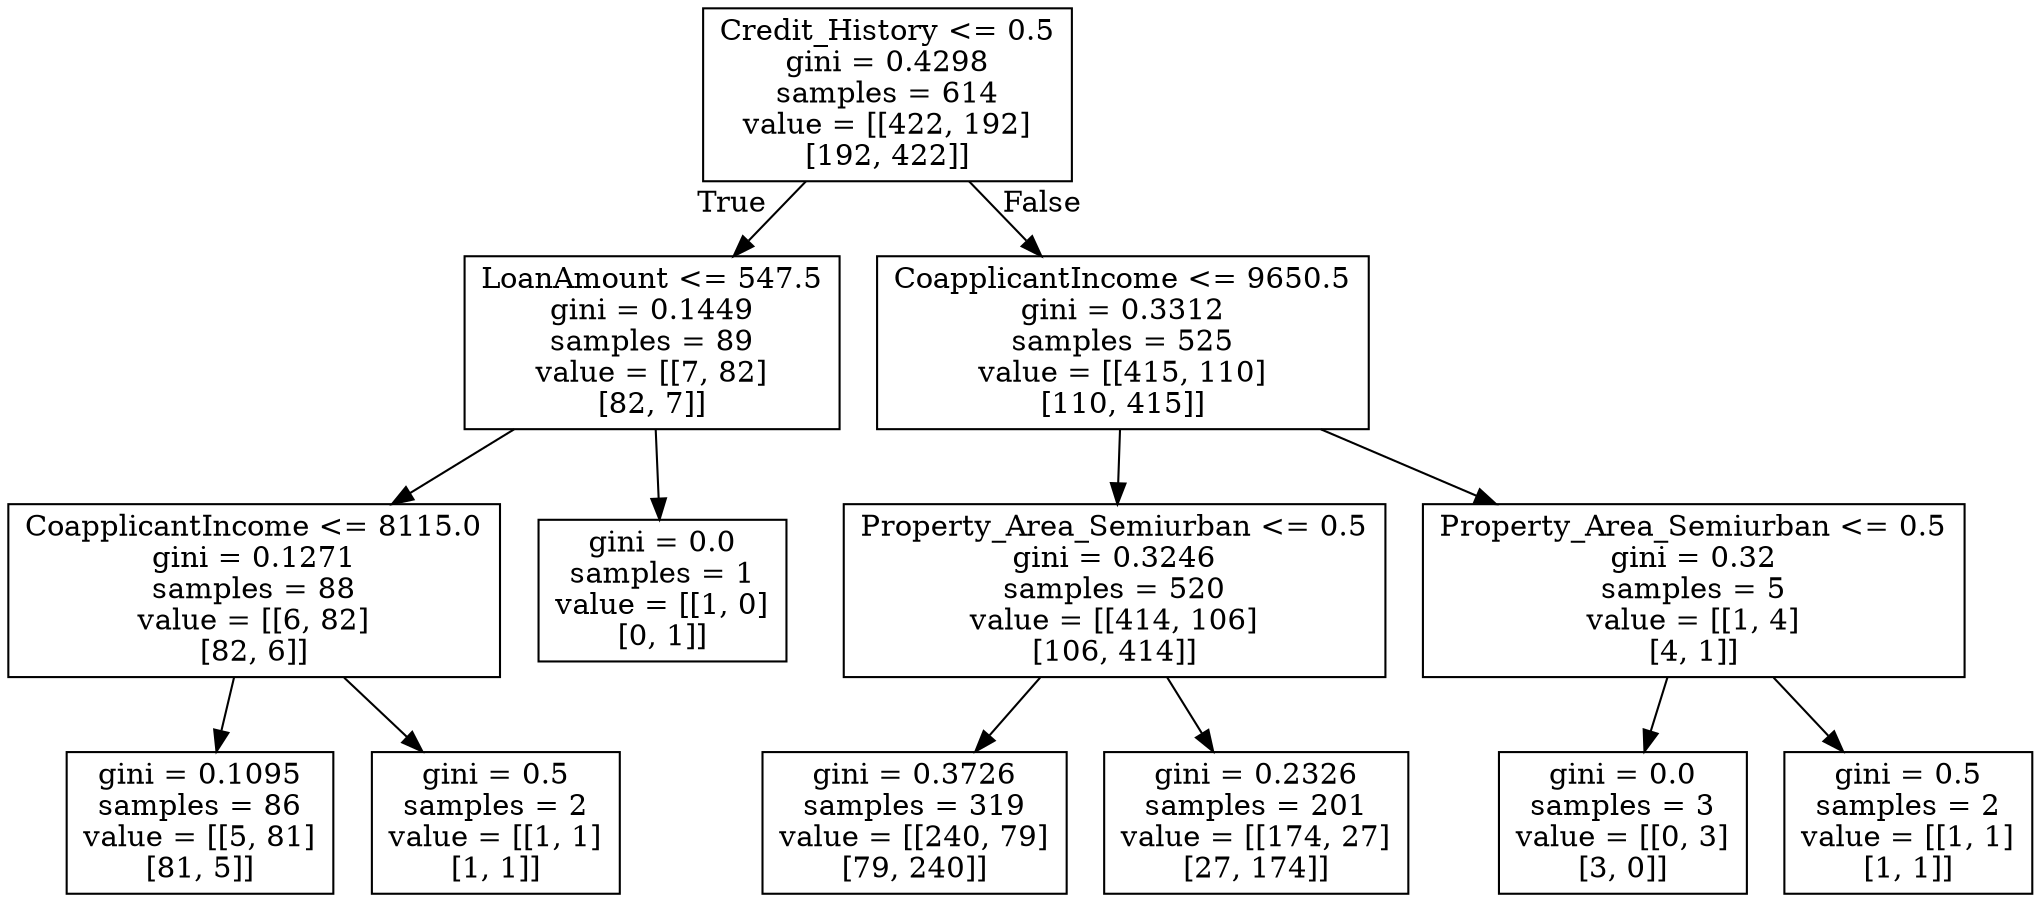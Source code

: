digraph Tree {
node [shape=box] ;
0 [label="Credit_History <= 0.5\ngini = 0.4298\nsamples = 614\nvalue = [[422, 192]\n[192, 422]]"] ;
1 [label="LoanAmount <= 547.5\ngini = 0.1449\nsamples = 89\nvalue = [[7, 82]\n[82, 7]]"] ;
0 -> 1 [labeldistance=2.5, labelangle=45, headlabel="True"] ;
2 [label="CoapplicantIncome <= 8115.0\ngini = 0.1271\nsamples = 88\nvalue = [[6, 82]\n[82, 6]]"] ;
1 -> 2 ;
3 [label="gini = 0.1095\nsamples = 86\nvalue = [[5, 81]\n[81, 5]]"] ;
2 -> 3 ;
4 [label="gini = 0.5\nsamples = 2\nvalue = [[1, 1]\n[1, 1]]"] ;
2 -> 4 ;
5 [label="gini = 0.0\nsamples = 1\nvalue = [[1, 0]\n[0, 1]]"] ;
1 -> 5 ;
6 [label="CoapplicantIncome <= 9650.5\ngini = 0.3312\nsamples = 525\nvalue = [[415, 110]\n[110, 415]]"] ;
0 -> 6 [labeldistance=2.5, labelangle=-45, headlabel="False"] ;
7 [label="Property_Area_Semiurban <= 0.5\ngini = 0.3246\nsamples = 520\nvalue = [[414, 106]\n[106, 414]]"] ;
6 -> 7 ;
8 [label="gini = 0.3726\nsamples = 319\nvalue = [[240, 79]\n[79, 240]]"] ;
7 -> 8 ;
9 [label="gini = 0.2326\nsamples = 201\nvalue = [[174, 27]\n[27, 174]]"] ;
7 -> 9 ;
10 [label="Property_Area_Semiurban <= 0.5\ngini = 0.32\nsamples = 5\nvalue = [[1, 4]\n[4, 1]]"] ;
6 -> 10 ;
11 [label="gini = 0.0\nsamples = 3\nvalue = [[0, 3]\n[3, 0]]"] ;
10 -> 11 ;
12 [label="gini = 0.5\nsamples = 2\nvalue = [[1, 1]\n[1, 1]]"] ;
10 -> 12 ;
}